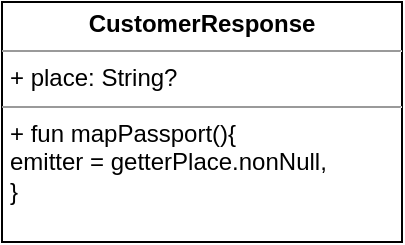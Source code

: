 <mxfile version="15.9.4" type="github">
  <diagram id="OYZMxvwc5ZSAcoFzz2Hs" name="Page-1">
    <mxGraphModel dx="943" dy="547" grid="1" gridSize="10" guides="1" tooltips="1" connect="1" arrows="1" fold="1" page="1" pageScale="1" pageWidth="827" pageHeight="1169" math="0" shadow="0">
      <root>
        <mxCell id="0" />
        <mxCell id="1" parent="0" />
        <mxCell id="gUj8qP_JYnaqMpo3-hC0-1" value="&lt;p style=&quot;margin: 0px ; margin-top: 4px ; text-align: center&quot;&gt;&lt;b&gt;CustomerResponse&lt;/b&gt;&lt;/p&gt;&lt;hr size=&quot;1&quot;&gt;&lt;p style=&quot;margin: 0px ; margin-left: 4px&quot;&gt;+ place: String?&lt;/p&gt;&lt;hr size=&quot;1&quot;&gt;&lt;p style=&quot;margin: 0px ; margin-left: 4px&quot;&gt;+ fun mapPassport(){&lt;/p&gt;&lt;p style=&quot;margin: 0px ; margin-left: 4px&quot;&gt;emitter = getterPlace.nonNull,&lt;br&gt;&lt;/p&gt;&lt;p style=&quot;margin: 0px ; margin-left: 4px&quot;&gt;}&lt;br&gt;&lt;/p&gt;" style="verticalAlign=top;align=left;overflow=fill;fontSize=12;fontFamily=Helvetica;html=1;" vertex="1" parent="1">
          <mxGeometry x="80" y="80" width="200" height="120" as="geometry" />
        </mxCell>
      </root>
    </mxGraphModel>
  </diagram>
</mxfile>
